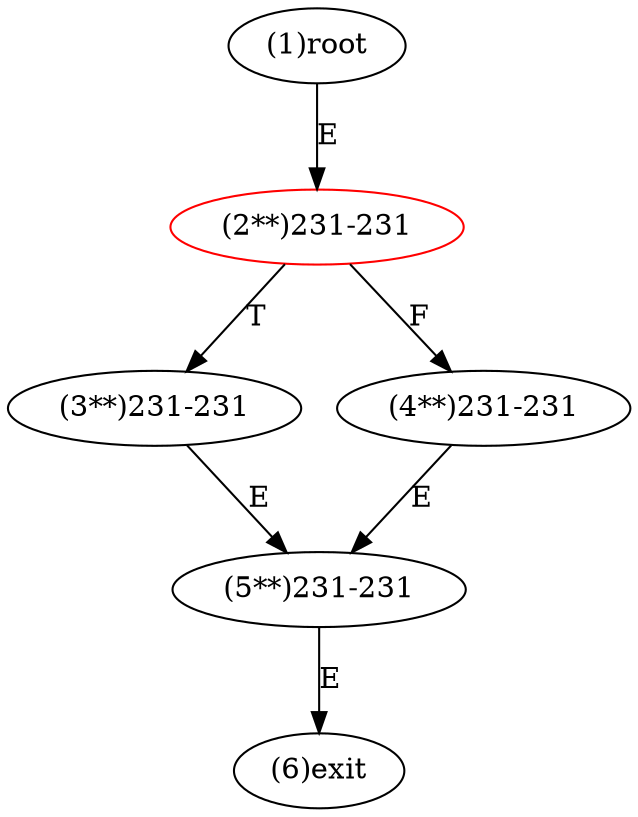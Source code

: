 digraph "" { 
1[ label="(1)root"];
2[ label="(2**)231-231",color=red];
3[ label="(3**)231-231"];
4[ label="(4**)231-231"];
5[ label="(5**)231-231"];
6[ label="(6)exit"];
1->2[ label="E"];
2->4[ label="F"];
2->3[ label="T"];
3->5[ label="E"];
4->5[ label="E"];
5->6[ label="E"];
}